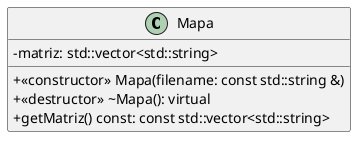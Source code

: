 @startuml
!startsub MAPA

skinparam classAttributeIconSize 0

class "Mapa"{
    + <<constructor>> Mapa(filename: const std::string &)
    + <<destructor>> ~Mapa(): virtual
    + getMatriz() const: const std::vector<std::string>
    - matriz: std::vector<std::string>
}

!endsub
@enduml